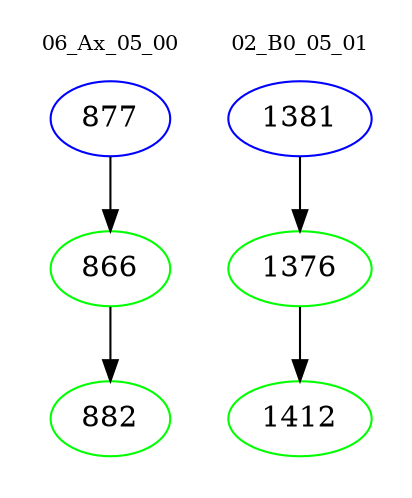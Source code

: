digraph{
subgraph cluster_0 {
color = white
label = "06_Ax_05_00";
fontsize=10;
T0_877 [label="877", color="blue"]
T0_877 -> T0_866 [color="black"]
T0_866 [label="866", color="green"]
T0_866 -> T0_882 [color="black"]
T0_882 [label="882", color="green"]
}
subgraph cluster_1 {
color = white
label = "02_B0_05_01";
fontsize=10;
T1_1381 [label="1381", color="blue"]
T1_1381 -> T1_1376 [color="black"]
T1_1376 [label="1376", color="green"]
T1_1376 -> T1_1412 [color="black"]
T1_1412 [label="1412", color="green"]
}
}
